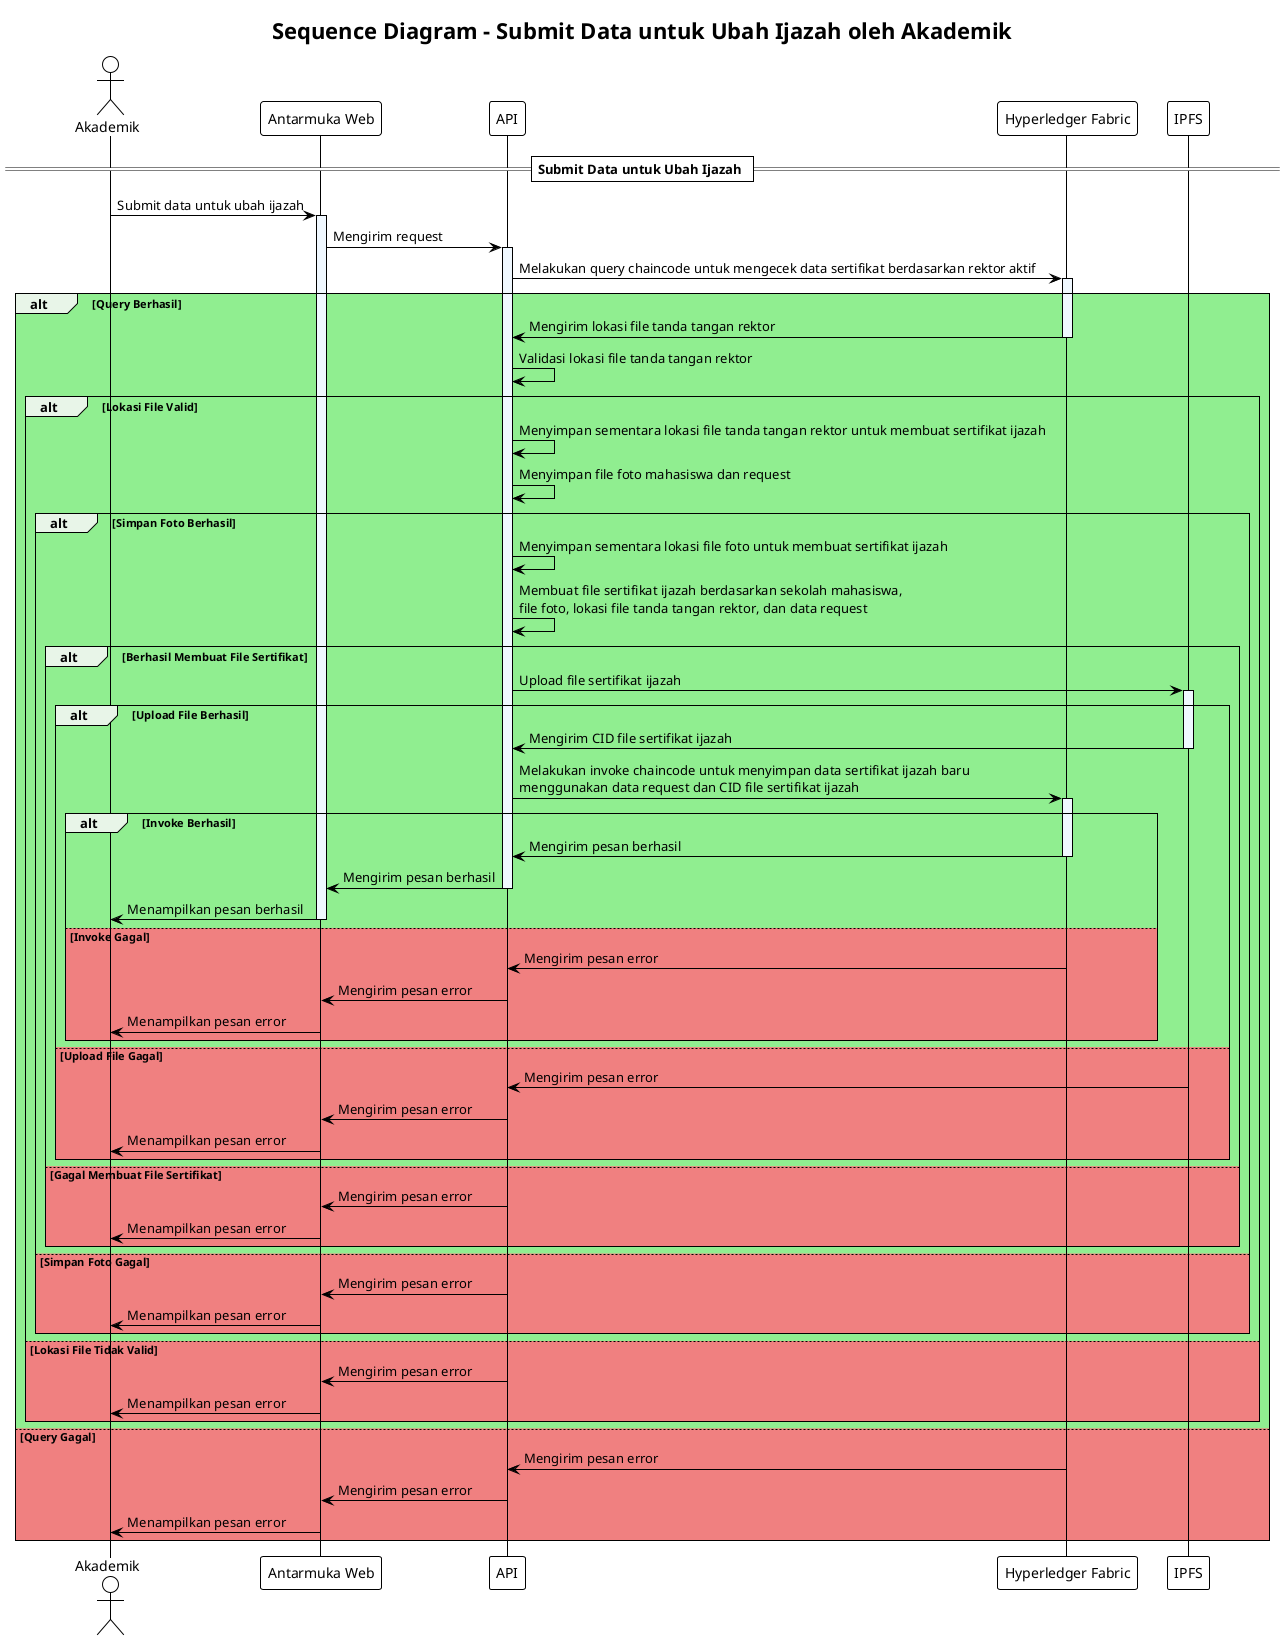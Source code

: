@startuml SD-4
!theme plain
title Sequence Diagram - Submit Data untuk Ubah Ijazah oleh Akademik

skinparam sequenceGroupBackgroundColor #E8F5E8
skinparam sequenceLifeLineBackgroundColor #F0F8FF

actor Akademik
participant "Antarmuka Web" as Web
participant "API" as API
participant "Hyperledger Fabric" as HLF
participant "IPFS" as IPFS

== Submit Data untuk Ubah Ijazah ==
Akademik -> Web: Submit data untuk ubah ijazah
activate Web

Web -> API: Mengirim request
activate API

API -> HLF: Melakukan query chaincode untuk mengecek data sertifikat berdasarkan rektor aktif
activate HLF

alt #lightgreen Query Berhasil
    HLF -> API: Mengirim lokasi file tanda tangan rektor
    deactivate HLF
    
    API -> API: Validasi lokasi file tanda tangan rektor
    
    alt #lightgreen Lokasi File Valid
        API -> API: Menyimpan sementara lokasi file tanda tangan rektor untuk membuat sertifikat ijazah
        
        API -> API: Menyimpan file foto mahasiswa dan request
        
        alt #lightgreen Simpan Foto Berhasil
            API -> API: Menyimpan sementara lokasi file foto untuk membuat sertifikat ijazah
            
            API -> API: Membuat file sertifikat ijazah berdasarkan sekolah mahasiswa,\nfile foto, lokasi file tanda tangan rektor, dan data request
            
            alt #lightgreen Berhasil Membuat File Sertifikat
                API -> IPFS: Upload file sertifikat ijazah
                activate IPFS
                
                alt #lightgreen Upload File Berhasil
                    IPFS -> API: Mengirim CID file sertifikat ijazah
                    deactivate IPFS
                    
                    API -> HLF: Melakukan invoke chaincode untuk menyimpan data sertifikat ijazah baru\nmenggunakan data request dan CID file sertifikat ijazah
                    activate HLF
                    
                    alt #lightgreen Invoke Berhasil
                        HLF -> API: Mengirim pesan berhasil
                        deactivate HLF
                        
                        API -> Web: Mengirim pesan berhasil
                        deactivate API
                        
                        Web -> Akademik: Menampilkan pesan berhasil
                        deactivate Web
                        
                    else #lightcoral Invoke Gagal
                        HLF -> API: Mengirim pesan error
                        deactivate HLF
                        
                        API -> Web: Mengirim pesan error
                        deactivate API
                        
                        Web -> Akademik: Menampilkan pesan error
                        deactivate Web
                    end
                    
                else #lightcoral Upload File Gagal
                    IPFS -> API: Mengirim pesan error
                    deactivate IPFS
                    
                    API -> Web: Mengirim pesan error
                    deactivate API
                    
                    Web -> Akademik: Menampilkan pesan error
                    deactivate Web
                end
                
            else #lightcoral Gagal Membuat File Sertifikat
                API -> Web: Mengirim pesan error
                deactivate API
                
                Web -> Akademik: Menampilkan pesan error
                deactivate Web
            end
            
        else #lightcoral Simpan Foto Gagal
            API -> Web: Mengirim pesan error
            deactivate API
            
            Web -> Akademik: Menampilkan pesan error
            deactivate Web
        end
        
    else #lightcoral Lokasi File Tidak Valid
        API -> Web: Mengirim pesan error
        deactivate API
        
        Web -> Akademik: Menampilkan pesan error
        deactivate Web
    end
    
else #lightcoral Query Gagal
    HLF -> API: Mengirim pesan error
    deactivate HLF
    
    API -> Web: Mengirim pesan error
    deactivate API
    
    Web -> Akademik: Menampilkan pesan error
    deactivate Web
end

@enduml
